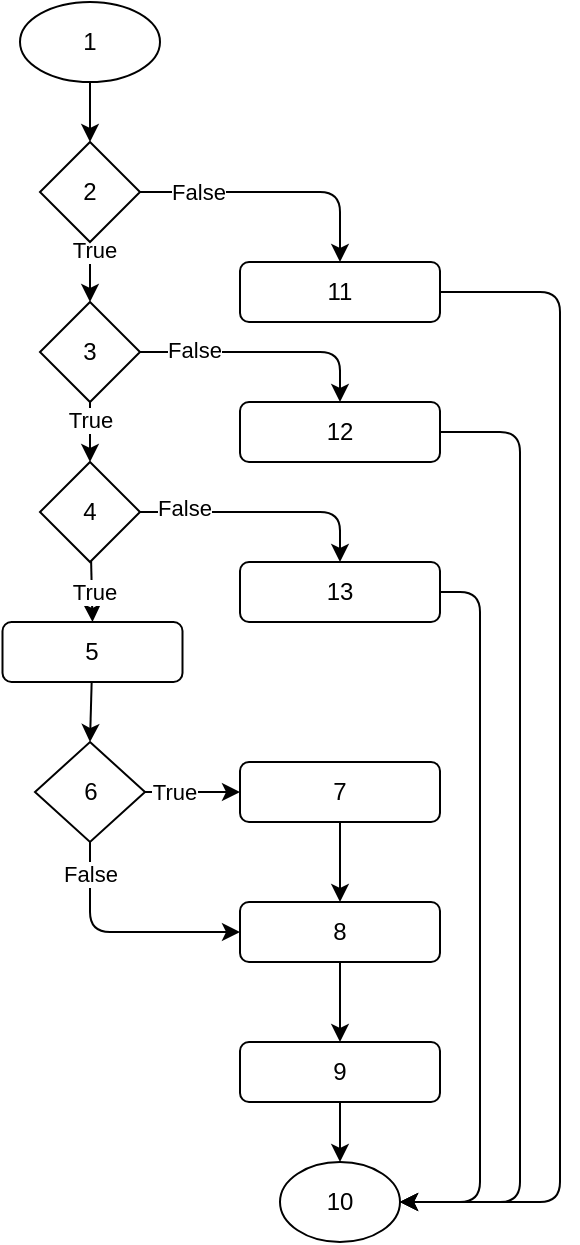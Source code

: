 <mxfile>
    <diagram id="dFXTd7QhNbOD1rBvOVDA" name="Page-1">
        <mxGraphModel dx="825" dy="779" grid="1" gridSize="10" guides="1" tooltips="1" connect="1" arrows="1" fold="1" page="1" pageScale="1" pageWidth="827" pageHeight="1169" math="0" shadow="0">
            <root>
                <mxCell id="0"/>
                <mxCell id="1" parent="0"/>
                <mxCell id="6" style="edgeStyle=none;html=1;entryX=0.5;entryY=0;entryDx=0;entryDy=0;" parent="1" source="2" target="3" edge="1">
                    <mxGeometry relative="1" as="geometry"/>
                </mxCell>
                <mxCell id="2" value="1" style="ellipse;whiteSpace=wrap;html=1;" parent="1" vertex="1">
                    <mxGeometry x="40" y="20" width="70" height="40" as="geometry"/>
                </mxCell>
                <mxCell id="5" style="edgeStyle=none;html=1;entryX=0.5;entryY=0;entryDx=0;entryDy=0;" parent="1" source="3" target="4" edge="1">
                    <mxGeometry relative="1" as="geometry">
                        <Array as="points"/>
                    </mxGeometry>
                </mxCell>
                <mxCell id="33" value="True" style="edgeLabel;html=1;align=center;verticalAlign=middle;resizable=0;points=[];" parent="5" vertex="1" connectable="0">
                    <mxGeometry x="-0.758" y="2" relative="1" as="geometry">
                        <mxPoint as="offset"/>
                    </mxGeometry>
                </mxCell>
                <mxCell id="25" style="edgeStyle=none;html=1;entryX=0.5;entryY=0;entryDx=0;entryDy=0;" parent="1" source="3" target="22" edge="1">
                    <mxGeometry relative="1" as="geometry">
                        <Array as="points">
                            <mxPoint x="200" y="115"/>
                        </Array>
                    </mxGeometry>
                </mxCell>
                <mxCell id="39" value="False" style="edgeLabel;html=1;align=center;verticalAlign=middle;resizable=0;points=[];" parent="25" vertex="1" connectable="0">
                    <mxGeometry x="-0.58" relative="1" as="geometry">
                        <mxPoint as="offset"/>
                    </mxGeometry>
                </mxCell>
                <mxCell id="3" value="2" style="rhombus;whiteSpace=wrap;html=1;" parent="1" vertex="1">
                    <mxGeometry x="50" y="90" width="50" height="50" as="geometry"/>
                </mxCell>
                <mxCell id="14" style="edgeStyle=none;html=1;entryX=0.5;entryY=0;entryDx=0;entryDy=0;" parent="1" source="4" target="7" edge="1">
                    <mxGeometry relative="1" as="geometry">
                        <Array as="points"/>
                    </mxGeometry>
                </mxCell>
                <mxCell id="34" value="True" style="edgeLabel;html=1;align=center;verticalAlign=middle;resizable=0;points=[];" parent="14" vertex="1" connectable="0">
                    <mxGeometry x="-0.839" y="-2" relative="1" as="geometry">
                        <mxPoint x="2" y="6" as="offset"/>
                    </mxGeometry>
                </mxCell>
                <mxCell id="26" style="edgeStyle=none;html=1;entryX=0.5;entryY=0;entryDx=0;entryDy=0;" parent="1" source="4" target="23" edge="1">
                    <mxGeometry relative="1" as="geometry">
                        <Array as="points">
                            <mxPoint x="200" y="195"/>
                        </Array>
                    </mxGeometry>
                </mxCell>
                <mxCell id="37" value="False" style="edgeLabel;html=1;align=center;verticalAlign=middle;resizable=0;points=[];" parent="26" vertex="1" connectable="0">
                    <mxGeometry x="-0.572" y="1" relative="1" as="geometry">
                        <mxPoint as="offset"/>
                    </mxGeometry>
                </mxCell>
                <mxCell id="4" value="3" style="rhombus;whiteSpace=wrap;html=1;" parent="1" vertex="1">
                    <mxGeometry x="50" y="170" width="50" height="50" as="geometry"/>
                </mxCell>
                <mxCell id="15" style="edgeStyle=none;html=1;entryX=0.5;entryY=0;entryDx=0;entryDy=0;" parent="1" source="7" target="8" edge="1">
                    <mxGeometry relative="1" as="geometry">
                        <Array as="points"/>
                    </mxGeometry>
                </mxCell>
                <mxCell id="35" value="True" style="edgeLabel;html=1;align=center;verticalAlign=middle;resizable=0;points=[];" parent="15" vertex="1" connectable="0">
                    <mxGeometry x="0.006" y="1" relative="1" as="geometry">
                        <mxPoint as="offset"/>
                    </mxGeometry>
                </mxCell>
                <mxCell id="27" style="edgeStyle=none;html=1;entryX=0.5;entryY=0;entryDx=0;entryDy=0;" parent="1" source="7" target="24" edge="1">
                    <mxGeometry relative="1" as="geometry">
                        <Array as="points">
                            <mxPoint x="200" y="275"/>
                        </Array>
                    </mxGeometry>
                </mxCell>
                <mxCell id="36" value="False" style="edgeLabel;html=1;align=center;verticalAlign=middle;resizable=0;points=[];" parent="27" vertex="1" connectable="0">
                    <mxGeometry x="-0.658" y="2" relative="1" as="geometry">
                        <mxPoint as="offset"/>
                    </mxGeometry>
                </mxCell>
                <mxCell id="7" value="4" style="rhombus;whiteSpace=wrap;html=1;" parent="1" vertex="1">
                    <mxGeometry x="50" y="250" width="50" height="50" as="geometry"/>
                </mxCell>
                <mxCell id="16" style="edgeStyle=none;html=1;entryX=0.5;entryY=0;entryDx=0;entryDy=0;" parent="1" source="8" target="9" edge="1">
                    <mxGeometry relative="1" as="geometry"/>
                </mxCell>
                <mxCell id="8" value="5" style="rounded=1;whiteSpace=wrap;html=1;" parent="1" vertex="1">
                    <mxGeometry x="31.25" y="330" width="90" height="30" as="geometry"/>
                </mxCell>
                <mxCell id="17" style="edgeStyle=none;html=1;entryX=0;entryY=0.5;entryDx=0;entryDy=0;" parent="1" source="9" target="10" edge="1">
                    <mxGeometry relative="1" as="geometry">
                        <Array as="points"/>
                    </mxGeometry>
                </mxCell>
                <mxCell id="31" value="True" style="edgeLabel;html=1;align=center;verticalAlign=middle;resizable=0;points=[];" parent="17" vertex="1" connectable="0">
                    <mxGeometry x="-0.812" y="1" relative="1" as="geometry">
                        <mxPoint x="10" y="1" as="offset"/>
                    </mxGeometry>
                </mxCell>
                <mxCell id="21" style="edgeStyle=none;html=1;entryX=0;entryY=0.5;entryDx=0;entryDy=0;" parent="1" source="9" target="11" edge="1">
                    <mxGeometry relative="1" as="geometry">
                        <Array as="points">
                            <mxPoint x="75" y="485"/>
                        </Array>
                    </mxGeometry>
                </mxCell>
                <mxCell id="32" value="False" style="edgeLabel;html=1;align=center;verticalAlign=middle;resizable=0;points=[];" parent="21" vertex="1" connectable="0">
                    <mxGeometry x="-0.736" relative="1" as="geometry">
                        <mxPoint as="offset"/>
                    </mxGeometry>
                </mxCell>
                <mxCell id="9" value="6" style="rhombus;whiteSpace=wrap;html=1;" parent="1" vertex="1">
                    <mxGeometry x="47.5" y="390" width="55" height="50" as="geometry"/>
                </mxCell>
                <mxCell id="18" style="edgeStyle=none;html=1;entryX=0.5;entryY=0;entryDx=0;entryDy=0;" parent="1" source="10" target="11" edge="1">
                    <mxGeometry relative="1" as="geometry"/>
                </mxCell>
                <mxCell id="10" value="7" style="rounded=1;whiteSpace=wrap;html=1;" parent="1" vertex="1">
                    <mxGeometry x="150" y="400" width="100" height="30" as="geometry"/>
                </mxCell>
                <mxCell id="19" style="edgeStyle=none;html=1;entryX=0.5;entryY=0;entryDx=0;entryDy=0;" parent="1" source="11" target="12" edge="1">
                    <mxGeometry relative="1" as="geometry"/>
                </mxCell>
                <mxCell id="11" value="8" style="rounded=1;whiteSpace=wrap;html=1;" parent="1" vertex="1">
                    <mxGeometry x="150" y="470" width="100" height="30" as="geometry"/>
                </mxCell>
                <mxCell id="20" style="edgeStyle=none;html=1;entryX=0.5;entryY=0;entryDx=0;entryDy=0;" parent="1" source="12" target="13" edge="1">
                    <mxGeometry relative="1" as="geometry"/>
                </mxCell>
                <mxCell id="12" value="9" style="rounded=1;whiteSpace=wrap;html=1;" parent="1" vertex="1">
                    <mxGeometry x="150" y="540" width="100" height="30" as="geometry"/>
                </mxCell>
                <mxCell id="13" value="10" style="ellipse;whiteSpace=wrap;html=1;" parent="1" vertex="1">
                    <mxGeometry x="170" y="600" width="60" height="40" as="geometry"/>
                </mxCell>
                <mxCell id="30" style="edgeStyle=none;html=1;exitX=1;exitY=0.5;exitDx=0;exitDy=0;entryX=1;entryY=0.5;entryDx=0;entryDy=0;" parent="1" source="22" target="13" edge="1">
                    <mxGeometry relative="1" as="geometry">
                        <mxPoint x="480" y="910" as="targetPoint"/>
                        <Array as="points">
                            <mxPoint x="310" y="165"/>
                            <mxPoint x="310" y="620"/>
                        </Array>
                    </mxGeometry>
                </mxCell>
                <mxCell id="22" value="11" style="rounded=1;whiteSpace=wrap;html=1;" parent="1" vertex="1">
                    <mxGeometry x="150" y="150" width="100" height="30" as="geometry"/>
                </mxCell>
                <mxCell id="29" style="edgeStyle=none;html=1;exitX=1;exitY=0.5;exitDx=0;exitDy=0;entryX=1;entryY=0.5;entryDx=0;entryDy=0;" parent="1" source="23" target="13" edge="1">
                    <mxGeometry relative="1" as="geometry">
                        <mxPoint x="480" y="910" as="targetPoint"/>
                        <Array as="points">
                            <mxPoint x="290" y="235"/>
                            <mxPoint x="290" y="620"/>
                        </Array>
                    </mxGeometry>
                </mxCell>
                <mxCell id="23" value="12" style="rounded=1;whiteSpace=wrap;html=1;" parent="1" vertex="1">
                    <mxGeometry x="150" y="220" width="100" height="30" as="geometry"/>
                </mxCell>
                <mxCell id="28" style="edgeStyle=none;html=1;entryX=1;entryY=0.5;entryDx=0;entryDy=0;" parent="1" source="24" target="13" edge="1">
                    <mxGeometry relative="1" as="geometry">
                        <mxPoint x="480" y="910" as="targetPoint"/>
                        <Array as="points">
                            <mxPoint x="270" y="315"/>
                            <mxPoint x="270" y="620"/>
                        </Array>
                    </mxGeometry>
                </mxCell>
                <mxCell id="24" value="13" style="rounded=1;whiteSpace=wrap;html=1;" parent="1" vertex="1">
                    <mxGeometry x="150" y="300" width="100" height="30" as="geometry"/>
                </mxCell>
            </root>
        </mxGraphModel>
    </diagram>
</mxfile>